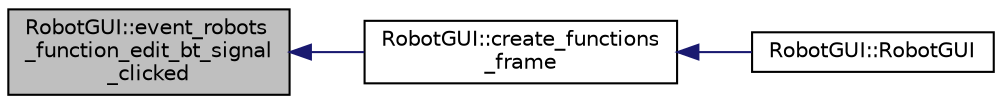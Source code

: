 digraph "RobotGUI::event_robots_function_edit_bt_signal_clicked"
{
 // INTERACTIVE_SVG=YES
  edge [fontname="Helvetica",fontsize="10",labelfontname="Helvetica",labelfontsize="10"];
  node [fontname="Helvetica",fontsize="10",shape=record];
  rankdir="LR";
  Node62 [label="RobotGUI::event_robots\l_function_edit_bt_signal\l_clicked",height=0.2,width=0.4,color="black", fillcolor="grey75", style="filled", fontcolor="black"];
  Node62 -> Node63 [dir="back",color="midnightblue",fontsize="10",style="solid",fontname="Helvetica"];
  Node63 [label="RobotGUI::create_functions\l_frame",height=0.2,width=0.4,color="black", fillcolor="white", style="filled",URL="$class_robot_g_u_i.html#ae936fdefc6553a75ec8c1971c50c4add"];
  Node63 -> Node64 [dir="back",color="midnightblue",fontsize="10",style="solid",fontname="Helvetica"];
  Node64 [label="RobotGUI::RobotGUI",height=0.2,width=0.4,color="black", fillcolor="white", style="filled",URL="$class_robot_g_u_i.html#a6e5874c7d6304555c48b08bd9c381253"];
}
